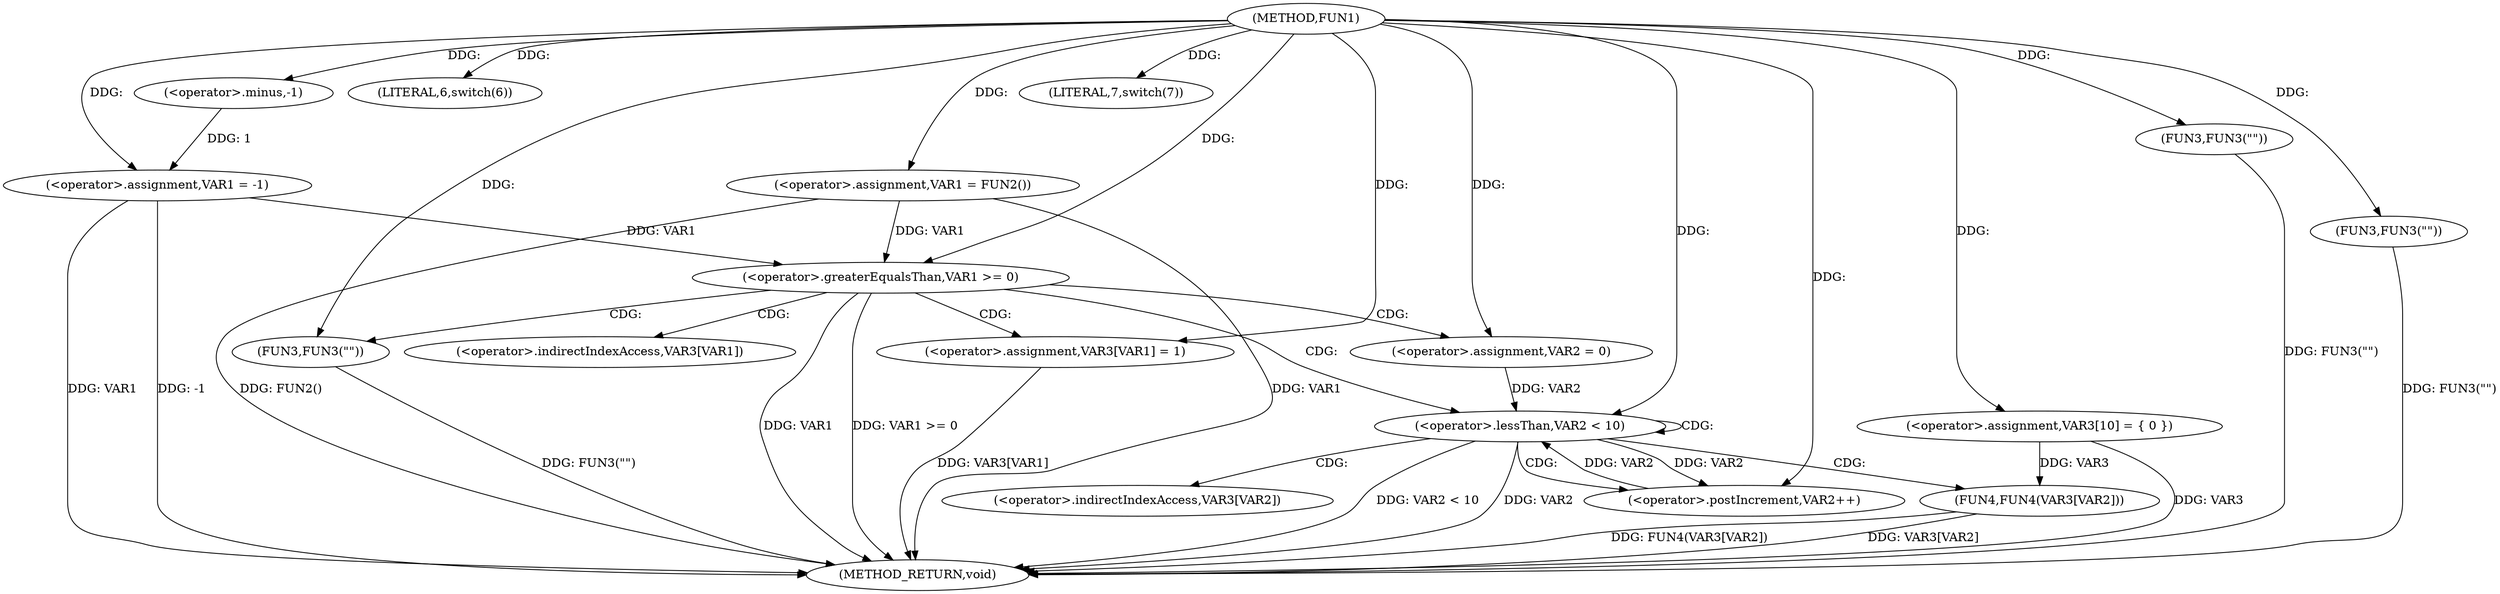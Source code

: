 digraph FUN1 {  
"1000100" [label = "(METHOD,FUN1)" ]
"1000161" [label = "(METHOD_RETURN,void)" ]
"1000103" [label = "(<operator>.assignment,VAR1 = -1)" ]
"1000105" [label = "(<operator>.minus,-1)" ]
"1000108" [label = "(LITERAL,6,switch(6))" ]
"1000111" [label = "(<operator>.assignment,VAR1 = FUN2())" ]
"1000116" [label = "(FUN3,FUN3(\"\"))" ]
"1000120" [label = "(LITERAL,7,switch(7))" ]
"1000126" [label = "(<operator>.assignment,VAR3[10] = { 0 })" ]
"1000129" [label = "(<operator>.greaterEqualsThan,VAR1 >= 0)" ]
"1000133" [label = "(<operator>.assignment,VAR3[VAR1] = 1)" ]
"1000139" [label = "(<operator>.assignment,VAR2 = 0)" ]
"1000142" [label = "(<operator>.lessThan,VAR2 < 10)" ]
"1000145" [label = "(<operator>.postIncrement,VAR2++)" ]
"1000148" [label = "(FUN4,FUN4(VAR3[VAR2]))" ]
"1000154" [label = "(FUN3,FUN3(\"\"))" ]
"1000158" [label = "(FUN3,FUN3(\"\"))" ]
"1000134" [label = "(<operator>.indirectIndexAccess,VAR3[VAR1])" ]
"1000149" [label = "(<operator>.indirectIndexAccess,VAR3[VAR2])" ]
  "1000142" -> "1000161"  [ label = "DDG: VAR2 < 10"] 
  "1000103" -> "1000161"  [ label = "DDG: VAR1"] 
  "1000103" -> "1000161"  [ label = "DDG: -1"] 
  "1000126" -> "1000161"  [ label = "DDG: VAR3"] 
  "1000154" -> "1000161"  [ label = "DDG: FUN3(\"\")"] 
  "1000111" -> "1000161"  [ label = "DDG: FUN2()"] 
  "1000129" -> "1000161"  [ label = "DDG: VAR1"] 
  "1000129" -> "1000161"  [ label = "DDG: VAR1 >= 0"] 
  "1000133" -> "1000161"  [ label = "DDG: VAR3[VAR1]"] 
  "1000158" -> "1000161"  [ label = "DDG: FUN3(\"\")"] 
  "1000148" -> "1000161"  [ label = "DDG: VAR3[VAR2]"] 
  "1000148" -> "1000161"  [ label = "DDG: FUN4(VAR3[VAR2])"] 
  "1000111" -> "1000161"  [ label = "DDG: VAR1"] 
  "1000142" -> "1000161"  [ label = "DDG: VAR2"] 
  "1000116" -> "1000161"  [ label = "DDG: FUN3(\"\")"] 
  "1000105" -> "1000103"  [ label = "DDG: 1"] 
  "1000100" -> "1000103"  [ label = "DDG: "] 
  "1000100" -> "1000105"  [ label = "DDG: "] 
  "1000100" -> "1000108"  [ label = "DDG: "] 
  "1000100" -> "1000111"  [ label = "DDG: "] 
  "1000100" -> "1000116"  [ label = "DDG: "] 
  "1000100" -> "1000120"  [ label = "DDG: "] 
  "1000100" -> "1000126"  [ label = "DDG: "] 
  "1000103" -> "1000129"  [ label = "DDG: VAR1"] 
  "1000111" -> "1000129"  [ label = "DDG: VAR1"] 
  "1000100" -> "1000129"  [ label = "DDG: "] 
  "1000100" -> "1000133"  [ label = "DDG: "] 
  "1000100" -> "1000139"  [ label = "DDG: "] 
  "1000139" -> "1000142"  [ label = "DDG: VAR2"] 
  "1000145" -> "1000142"  [ label = "DDG: VAR2"] 
  "1000100" -> "1000142"  [ label = "DDG: "] 
  "1000142" -> "1000145"  [ label = "DDG: VAR2"] 
  "1000100" -> "1000145"  [ label = "DDG: "] 
  "1000126" -> "1000148"  [ label = "DDG: VAR3"] 
  "1000100" -> "1000154"  [ label = "DDG: "] 
  "1000100" -> "1000158"  [ label = "DDG: "] 
  "1000129" -> "1000142"  [ label = "CDG: "] 
  "1000129" -> "1000154"  [ label = "CDG: "] 
  "1000129" -> "1000139"  [ label = "CDG: "] 
  "1000129" -> "1000133"  [ label = "CDG: "] 
  "1000129" -> "1000134"  [ label = "CDG: "] 
  "1000142" -> "1000142"  [ label = "CDG: "] 
  "1000142" -> "1000145"  [ label = "CDG: "] 
  "1000142" -> "1000148"  [ label = "CDG: "] 
  "1000142" -> "1000149"  [ label = "CDG: "] 
}

